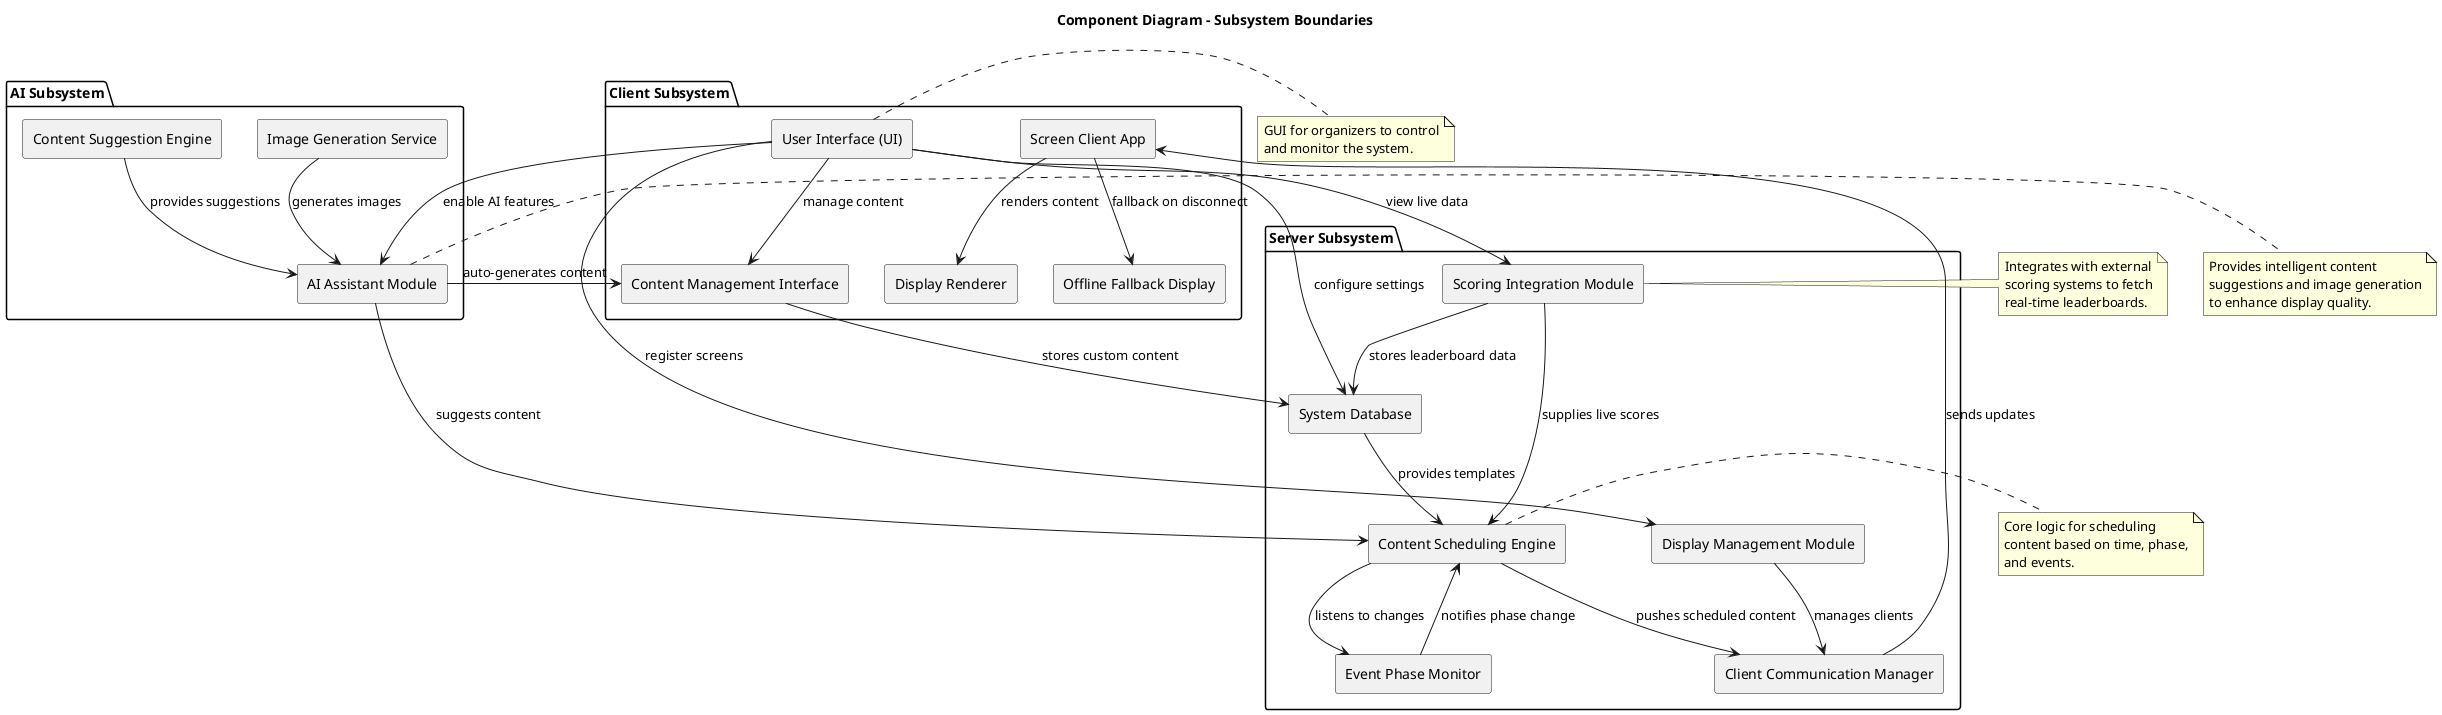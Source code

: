 @startuml
skinparam componentStyle rectangle

package "Client Subsystem" {
  [Screen Client App] as client_app
  [Offline Fallback Display] as fallback_display
  [Display Renderer] as renderer
  [User Interface (UI)] as ui
  [Content Management Interface] as content_mgmt
}

package "Server Subsystem" {
  [Display Management Module] as display_mgmt
  [Content Scheduling Engine] as content_engine
  [Event Phase Monitor] as event_monitor
  [Scoring Integration Module] as scoring_integ
  [System Database] as database
  [Client Communication Manager] as comm_manager
}

package "AI Subsystem" {
  [AI Assistant Module] as ai_assistant
  [Image Generation Service] as image_gen
  [Content Suggestion Engine] as content_suggest
}

' Relationships

client_app --> fallback_display : fallback on disconnect
client_app --> renderer : renders content
comm_manager --> client_app : sends updates

display_mgmt --> comm_manager : manages clients
content_engine --> comm_manager : pushes scheduled content
event_monitor --> content_engine : notifies phase change
content_engine --> event_monitor : listens to changes

content_mgmt --> database : stores custom content
database --> content_engine : provides templates

scoring_integ --> content_engine : supplies live scores
scoring_integ --> database : stores leaderboard data

ai_assistant --> content_engine : suggests content
image_gen --> ai_assistant : generates images
content_suggest --> ai_assistant : provides suggestions
ai_assistant --> content_mgmt : auto-generates content

ui --> display_mgmt : register screens
ui --> content_mgmt : manage content
ui --> scoring_integ : view live data
ui --> ai_assistant : enable AI features
ui --> database : configure settings

note right of ui
  GUI for organizers to control
  and monitor the system.
end note

note right of content_engine
  Core logic for scheduling
  content based on time, phase,
  and events.
end note

note left of scoring_integ
  Integrates with external
  scoring systems to fetch
  real-time leaderboards.
end note

note right of ai_assistant
  Provides intelligent content
  suggestions and image generation
  to enhance display quality.
end note

title Component Diagram - Subsystem Boundaries
@enduml